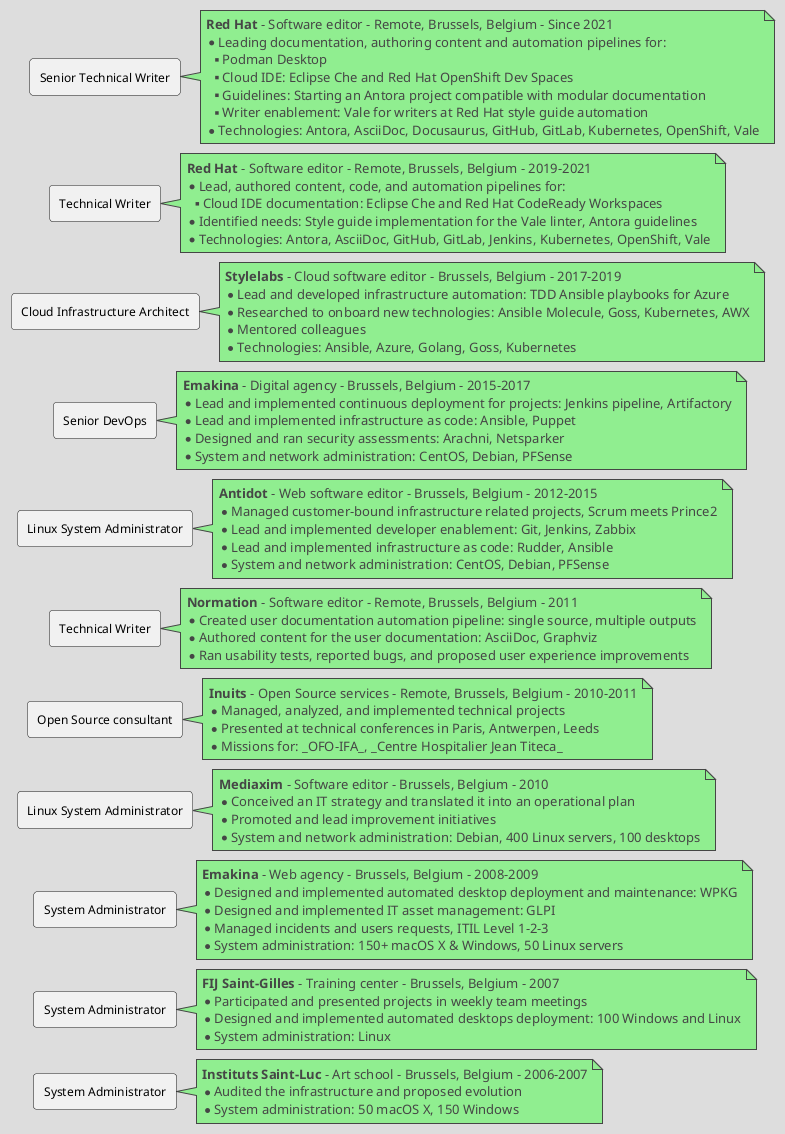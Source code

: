 @startuml experience
!theme toy
skinparam ArrowColor transparent

:Senior Technical Writer;
note right
<b>Red Hat</b> - Software editor - Remote, Brussels, Belgium - Since 2021
* Leading documentation, authoring content and automation pipelines for:
** Podman Desktop
** Cloud IDE: Eclipse Che and Red Hat OpenShift Dev Spaces
** Guidelines: Starting an Antora project compatible with modular documentation
** Writer enablement: Vale for writers at Red Hat style guide automation
* Technologies: Antora, AsciiDoc, Docusaurus, GitHub, GitLab, Kubernetes, OpenShift, Vale
end note

:Technical Writer;
note right
<b>Red Hat</b> - Software editor - Remote, Brussels, Belgium - 2019-2021
* Lead, authored content, code, and automation pipelines for:
** Cloud IDE documentation: Eclipse Che and Red Hat CodeReady Workspaces
* Identified needs: Style guide implementation for the Vale linter, Antora guidelines
* Technologies: Antora, AsciiDoc, GitHub, GitLab, Jenkins, Kubernetes, OpenShift, Vale
end note

:Cloud Infrastructure Architect;
note right
<b>Stylelabs</b> - Cloud software editor - Brussels, Belgium - 2017-2019
* Lead and developed infrastructure automation: TDD Ansible playbooks for Azure
* Researched to onboard new technologies: Ansible Molecule, Goss, Kubernetes, AWX
* Mentored colleagues
* Technologies: Ansible, Azure, Golang, Goss, Kubernetes
end note

:Senior DevOps;
note right
<b>Emakina</b> - Digital agency - Brussels, Belgium - 2015-2017
* Lead and implemented continuous deployment for projects: Jenkins pipeline, Artifactory
* Lead and implemented infrastructure as code: Ansible, Puppet
* Designed and ran security assessments: Arachni, Netsparker
* System and network administration: CentOS, Debian, PFSense
end note

:Linux System Administrator;
note right
<b>Antidot</b> - Web software editor - Brussels, Belgium - 2012-2015
* Managed customer-bound infrastructure related projects, Scrum meets Prince2
* Lead and implemented developer enablement: Git, Jenkins, Zabbix
* Lead and implemented infrastructure as code: Rudder, Ansible
* System and network administration: CentOS, Debian, PFSense
end note

:Technical Writer;
note right
<b>Normation</b> - Software editor - Remote, Brussels, Belgium - 2011
* Created user documentation automation pipeline: single source, multiple outputs
* Authored content for the user documentation: AsciiDoc, Graphviz
* Ran usability tests, reported bugs, and proposed user experience improvements
end note

:Open Source consultant;
note right
<b>Inuits</b> - Open Source services - Remote, Brussels, Belgium - 2010-2011
* Managed, analyzed, and implemented technical projects
* Presented at technical conferences in Paris, Antwerpen, Leeds
* Missions for: _OFO-IFA_, _Centre Hospitalier Jean Titeca_
end note

:Linux System Administrator;
note right
<b>Mediaxim</b> - Software editor - Brussels, Belgium - 2010
* Conceived an IT strategy and translated it into an operational plan
* Promoted and lead improvement initiatives
* System and network administration: Debian, 400 Linux servers, 100 desktops
end note

:System Administrator;
note right
<b>Emakina</b> - Web agency - Brussels, Belgium - 2008-2009
* Designed and implemented automated desktop deployment and maintenance: WPKG
* Designed and implemented IT asset management: GLPI
* Managed incidents and users requests, ITIL Level 1-2-3
* System administration: 150+ macOS X & Windows, 50 Linux servers
end note

:System Administrator;
note right
<b>FIJ Saint-Gilles</b> - Training center - Brussels, Belgium - 2007
* Participated and presented projects in weekly team meetings
* Designed and implemented automated desktops deployment: 100 Windows and Linux
* System administration: Linux
end note

:System Administrator;
note right
<b>Instituts Saint-Luc</b> - Art school - Brussels, Belgium - 2006-2007
* Audited the infrastructure and proposed evolution
* System administration: 50 macOS X, 150 Windows
end note

@enduml
